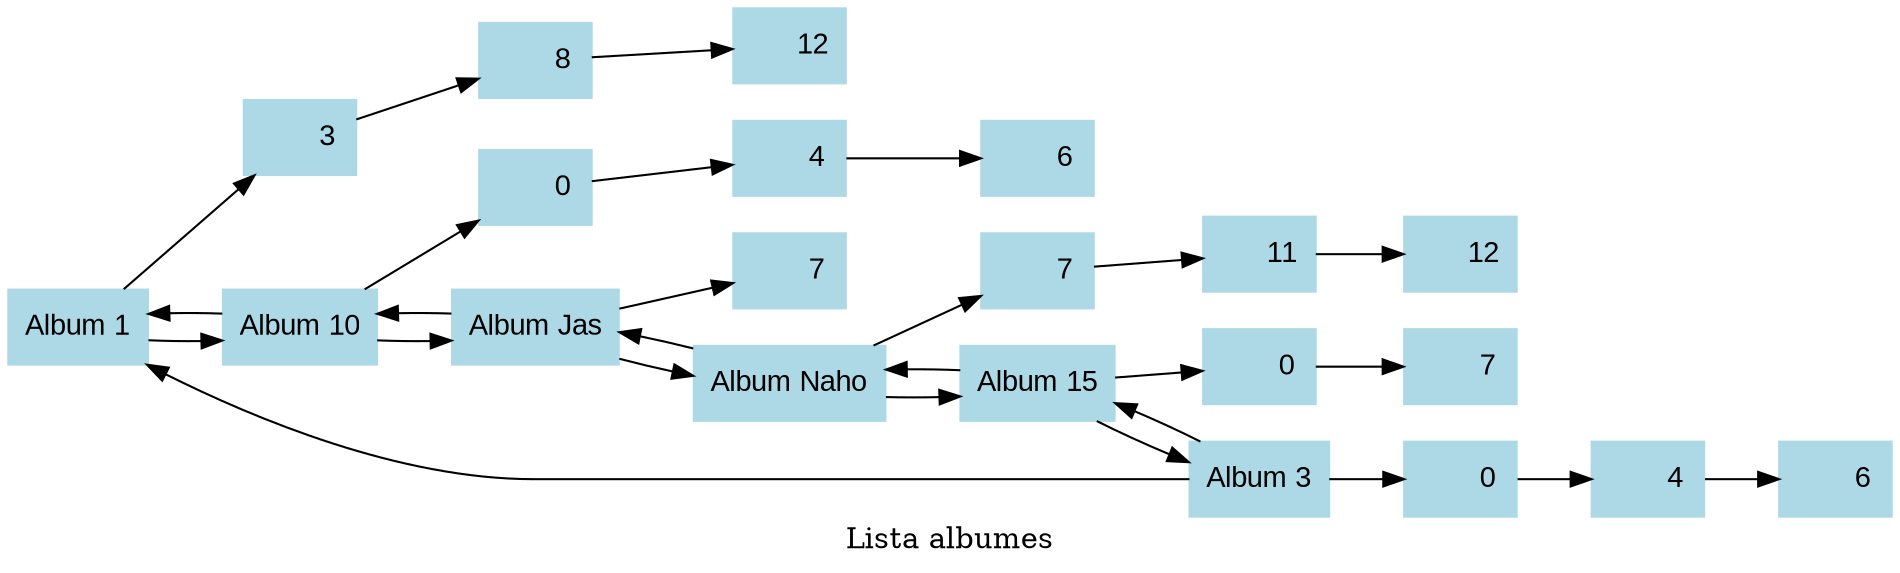  digraph G {
 label ="Lista albumes"
 color=orange
 node [shape = box, fontname = "Arial", style = filled, color = "lightblue"]
 "Nodo    0"[label = "Album 1"]
 "Nodo    1"[label = "       3"]
 "Nodo    0" -> "Nodo    1";
 "Nodo    3"[label = "       8"]
 "Nodo    1" -> "Nodo    3";
 "Nodo    5"[label = "      12"]
 "Nodo    3" -> "Nodo    5";
 "Nodo    7"[label = "Album 10"]
 "Nodo    8"[label = "       0"]
 "Nodo    7" -> "Nodo    8";
 "Nodo   10"[label = "       4"]
 "Nodo    8" -> "Nodo   10";
 "Nodo   12"[label = "       6"]
 "Nodo   10" -> "Nodo   12";
 "Nodo    0" -> "Nodo    7";"Nodo    7" -> "Nodo    0";
 "Nodo   14"[label = "Album Jas"]
 "Nodo   15"[label = "       7"]
 "Nodo   14" -> "Nodo   15";
 "Nodo    7" -> "Nodo   14";"Nodo   14" -> "Nodo    7";
 "Nodo   17"[label = "Album Naho"]
 "Nodo   18"[label = "       7"]
 "Nodo   17" -> "Nodo   18";
 "Nodo   20"[label = "      11"]
 "Nodo   18" -> "Nodo   20";
 "Nodo   22"[label = "      12"]
 "Nodo   20" -> "Nodo   22";
 "Nodo   14" -> "Nodo   17";"Nodo   17" -> "Nodo   14";
 "Nodo   24"[label = "Album 15"]
 "Nodo   25"[label = "       0"]
 "Nodo   24" -> "Nodo   25";
 "Nodo   27"[label = "       7"]
 "Nodo   25" -> "Nodo   27";
 "Nodo   17" -> "Nodo   24";"Nodo   24" -> "Nodo   17";
 "Nodo   29"[label = "Album 3"]
 "Nodo   30"[label = "       0"]
 "Nodo   29" -> "Nodo   30";
 "Nodo   32"[label = "       4"]
 "Nodo   30" -> "Nodo   32";
 "Nodo   34"[label = "       6"]
 "Nodo   32" -> "Nodo   34";
 "Nodo   24" -> "Nodo   29";"Nodo   29" -> "Nodo   24";
 "Nodo   29" -> "Nodo    0";
 rankdir=LR
 }
